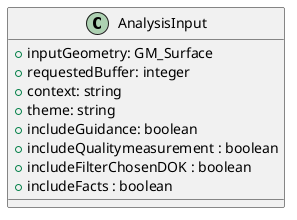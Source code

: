 
@startuml AnalysisInput

class AnalysisInput {
    +inputGeometry: GM_Surface
    +requestedBuffer: integer 
    +context: string
    +theme: string
    +includeGuidance: boolean
    +includeQualitymeasurement : boolean
    +includeFilterChosenDOK : boolean
    +includeFacts : boolean
}

@enduml